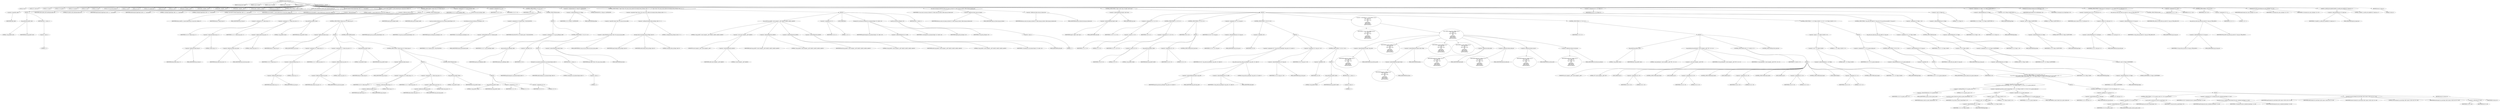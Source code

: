 digraph hostapd_notif_assoc {  
"1000120" [label = "(METHOD,hostapd_notif_assoc)" ]
"1000121" [label = "(PARAM,hostapd_data *hapd)" ]
"1000122" [label = "(PARAM,const u8 *addr)" ]
"1000123" [label = "(PARAM,const u8 *req_ies)" ]
"1000124" [label = "(PARAM,size_t req_ies_len)" ]
"1000125" [label = "(PARAM,int reassoc)" ]
"1000126" [label = "(BLOCK,,)" ]
"1000127" [label = "(LOCAL,v6: int)" ]
"1000128" [label = "(LOCAL,v10: const u8 *)" ]
"1000129" [label = "(LOCAL,v11: size_t)" ]
"1000130" [label = "(LOCAL,v12: sta_info *)" ]
"1000131" [label = "(LOCAL,v13: sta_info *)" ]
"1000132" [label = "(LOCAL,v14: int)" ]
"1000133" [label = "(LOCAL,v15: bool)" ]
"1000134" [label = "(LOCAL,v16: wpa_state_machine *)" ]
"1000135" [label = "(LOCAL,v17: int)" ]
"1000136" [label = "(LOCAL,v18: u8 *)" ]
"1000137" [label = "(LOCAL,v19: unsigned int)" ]
"1000138" [label = "(LOCAL,v20: int)" ]
"1000139" [label = "(LOCAL,v21: int)" ]
"1000140" [label = "(LOCAL,fmt: unsigned __int8 *)" ]
"1000141" [label = "(LOCAL,fmta: unsigned __int8 *)" ]
"1000142" [label = "(LOCAL,fmtb: unsigned __int8 *)" ]
"1000143" [label = "(LOCAL,fmtc: unsigned __int8 *)" ]
"1000144" [label = "(LOCAL,elems: ieee802_11_elems)" ]
"1000145" [label = "(LOCAL,buf: u8 [ 1064 ])" ]
"1000146" [label = "(CONTROL_STRUCTURE,if ( !addr ),if ( !addr ))" ]
"1000147" [label = "(<operator>.logicalNot,!addr)" ]
"1000148" [label = "(IDENTIFIER,addr,!addr)" ]
"1000149" [label = "(BLOCK,,)" ]
"1000150" [label = "(wpa_printf,wpa_printf(2, fmt))" ]
"1000151" [label = "(LITERAL,2,wpa_printf(2, fmt))" ]
"1000152" [label = "(IDENTIFIER,fmt,wpa_printf(2, fmt))" ]
"1000153" [label = "(RETURN,return -1;,return -1;)" ]
"1000154" [label = "(<operator>.minus,-1)" ]
"1000155" [label = "(LITERAL,1,-1)" ]
"1000156" [label = "(random_add_randomness,random_add_randomness(addr, 6u))" ]
"1000157" [label = "(IDENTIFIER,addr,random_add_randomness(addr, 6u))" ]
"1000158" [label = "(LITERAL,6u,random_add_randomness(addr, 6u))" ]
"1000159" [label = "(hostapd_logger,hostapd_logger(hapd, addr, 1u, 2, \"associated\"))" ]
"1000160" [label = "(IDENTIFIER,hapd,hostapd_logger(hapd, addr, 1u, 2, \"associated\"))" ]
"1000161" [label = "(IDENTIFIER,addr,hostapd_logger(hapd, addr, 1u, 2, \"associated\"))" ]
"1000162" [label = "(LITERAL,1u,hostapd_logger(hapd, addr, 1u, 2, \"associated\"))" ]
"1000163" [label = "(LITERAL,2,hostapd_logger(hapd, addr, 1u, 2, \"associated\"))" ]
"1000164" [label = "(LITERAL,\"associated\",hostapd_logger(hapd, addr, 1u, 2, \"associated\"))" ]
"1000165" [label = "(ieee802_11_parse_elems,ieee802_11_parse_elems(req_ies, req_ies_len, &elems, 0))" ]
"1000166" [label = "(IDENTIFIER,req_ies,ieee802_11_parse_elems(req_ies, req_ies_len, &elems, 0))" ]
"1000167" [label = "(IDENTIFIER,req_ies_len,ieee802_11_parse_elems(req_ies, req_ies_len, &elems, 0))" ]
"1000168" [label = "(<operator>.addressOf,&elems)" ]
"1000169" [label = "(IDENTIFIER,elems,ieee802_11_parse_elems(req_ies, req_ies_len, &elems, 0))" ]
"1000170" [label = "(LITERAL,0,ieee802_11_parse_elems(req_ies, req_ies_len, &elems, 0))" ]
"1000171" [label = "(CONTROL_STRUCTURE,if ( elems.wps_ie ),if ( elems.wps_ie ))" ]
"1000172" [label = "(<operator>.fieldAccess,elems.wps_ie)" ]
"1000173" [label = "(IDENTIFIER,elems,if ( elems.wps_ie ))" ]
"1000174" [label = "(FIELD_IDENTIFIER,wps_ie,wps_ie)" ]
"1000175" [label = "(BLOCK,,)" ]
"1000176" [label = "(<operator>.assignment,v10 = elems.wps_ie - 2)" ]
"1000177" [label = "(IDENTIFIER,v10,v10 = elems.wps_ie - 2)" ]
"1000178" [label = "(<operator>.subtraction,elems.wps_ie - 2)" ]
"1000179" [label = "(<operator>.fieldAccess,elems.wps_ie)" ]
"1000180" [label = "(IDENTIFIER,elems,elems.wps_ie - 2)" ]
"1000181" [label = "(FIELD_IDENTIFIER,wps_ie,wps_ie)" ]
"1000182" [label = "(LITERAL,2,elems.wps_ie - 2)" ]
"1000183" [label = "(<operator>.assignment,v11 = elems.wps_ie_len + 2)" ]
"1000184" [label = "(IDENTIFIER,v11,v11 = elems.wps_ie_len + 2)" ]
"1000185" [label = "(<operator>.addition,elems.wps_ie_len + 2)" ]
"1000186" [label = "(<operator>.fieldAccess,elems.wps_ie_len)" ]
"1000187" [label = "(IDENTIFIER,elems,elems.wps_ie_len + 2)" ]
"1000188" [label = "(FIELD_IDENTIFIER,wps_ie_len,wps_ie_len)" ]
"1000189" [label = "(LITERAL,2,elems.wps_ie_len + 2)" ]
"1000190" [label = "(wpa_printf,wpa_printf(2, fmta))" ]
"1000191" [label = "(LITERAL,2,wpa_printf(2, fmta))" ]
"1000192" [label = "(IDENTIFIER,fmta,wpa_printf(2, fmta))" ]
"1000193" [label = "(CONTROL_STRUCTURE,else,else)" ]
"1000194" [label = "(CONTROL_STRUCTURE,if ( elems.rsn_ie ),if ( elems.rsn_ie ))" ]
"1000195" [label = "(<operator>.fieldAccess,elems.rsn_ie)" ]
"1000196" [label = "(IDENTIFIER,elems,if ( elems.rsn_ie ))" ]
"1000197" [label = "(FIELD_IDENTIFIER,rsn_ie,rsn_ie)" ]
"1000198" [label = "(BLOCK,,)" ]
"1000199" [label = "(<operator>.assignment,v10 = elems.rsn_ie - 2)" ]
"1000200" [label = "(IDENTIFIER,v10,v10 = elems.rsn_ie - 2)" ]
"1000201" [label = "(<operator>.subtraction,elems.rsn_ie - 2)" ]
"1000202" [label = "(<operator>.fieldAccess,elems.rsn_ie)" ]
"1000203" [label = "(IDENTIFIER,elems,elems.rsn_ie - 2)" ]
"1000204" [label = "(FIELD_IDENTIFIER,rsn_ie,rsn_ie)" ]
"1000205" [label = "(LITERAL,2,elems.rsn_ie - 2)" ]
"1000206" [label = "(<operator>.assignment,v11 = elems.rsn_ie_len + 2)" ]
"1000207" [label = "(IDENTIFIER,v11,v11 = elems.rsn_ie_len + 2)" ]
"1000208" [label = "(<operator>.addition,elems.rsn_ie_len + 2)" ]
"1000209" [label = "(<operator>.fieldAccess,elems.rsn_ie_len)" ]
"1000210" [label = "(IDENTIFIER,elems,elems.rsn_ie_len + 2)" ]
"1000211" [label = "(FIELD_IDENTIFIER,rsn_ie_len,rsn_ie_len)" ]
"1000212" [label = "(LITERAL,2,elems.rsn_ie_len + 2)" ]
"1000213" [label = "(wpa_printf,wpa_printf(2, fmta))" ]
"1000214" [label = "(LITERAL,2,wpa_printf(2, fmta))" ]
"1000215" [label = "(IDENTIFIER,fmta,wpa_printf(2, fmta))" ]
"1000216" [label = "(CONTROL_STRUCTURE,else,else)" ]
"1000217" [label = "(CONTROL_STRUCTURE,if ( elems.wpa_ie ),if ( elems.wpa_ie ))" ]
"1000218" [label = "(<operator>.fieldAccess,elems.wpa_ie)" ]
"1000219" [label = "(IDENTIFIER,elems,if ( elems.wpa_ie ))" ]
"1000220" [label = "(FIELD_IDENTIFIER,wpa_ie,wpa_ie)" ]
"1000221" [label = "(BLOCK,,)" ]
"1000222" [label = "(<operator>.assignment,v10 = elems.wpa_ie - 2)" ]
"1000223" [label = "(IDENTIFIER,v10,v10 = elems.wpa_ie - 2)" ]
"1000224" [label = "(<operator>.subtraction,elems.wpa_ie - 2)" ]
"1000225" [label = "(<operator>.fieldAccess,elems.wpa_ie)" ]
"1000226" [label = "(IDENTIFIER,elems,elems.wpa_ie - 2)" ]
"1000227" [label = "(FIELD_IDENTIFIER,wpa_ie,wpa_ie)" ]
"1000228" [label = "(LITERAL,2,elems.wpa_ie - 2)" ]
"1000229" [label = "(<operator>.assignment,v11 = elems.wpa_ie_len + 2)" ]
"1000230" [label = "(IDENTIFIER,v11,v11 = elems.wpa_ie_len + 2)" ]
"1000231" [label = "(<operator>.addition,elems.wpa_ie_len + 2)" ]
"1000232" [label = "(<operator>.fieldAccess,elems.wpa_ie_len)" ]
"1000233" [label = "(IDENTIFIER,elems,elems.wpa_ie_len + 2)" ]
"1000234" [label = "(FIELD_IDENTIFIER,wpa_ie_len,wpa_ie_len)" ]
"1000235" [label = "(LITERAL,2,elems.wpa_ie_len + 2)" ]
"1000236" [label = "(wpa_printf,wpa_printf(2, fmta))" ]
"1000237" [label = "(LITERAL,2,wpa_printf(2, fmta))" ]
"1000238" [label = "(IDENTIFIER,fmta,wpa_printf(2, fmta))" ]
"1000239" [label = "(CONTROL_STRUCTURE,else,else)" ]
"1000240" [label = "(BLOCK,,)" ]
"1000241" [label = "(wpa_printf,wpa_printf(2, fmta))" ]
"1000242" [label = "(LITERAL,2,wpa_printf(2, fmta))" ]
"1000243" [label = "(IDENTIFIER,fmta,wpa_printf(2, fmta))" ]
"1000244" [label = "(<operator>.assignment,v11 = 0)" ]
"1000245" [label = "(IDENTIFIER,v11,v11 = 0)" ]
"1000246" [label = "(LITERAL,0,v11 = 0)" ]
"1000247" [label = "(<operator>.assignment,v10 = 0)" ]
"1000248" [label = "(IDENTIFIER,v10,v10 = 0)" ]
"1000249" [label = "(LITERAL,0,v10 = 0)" ]
"1000250" [label = "(<operator>.assignment,v12 = ap_get_sta(hapd, addr))" ]
"1000251" [label = "(IDENTIFIER,v12,v12 = ap_get_sta(hapd, addr))" ]
"1000252" [label = "(ap_get_sta,ap_get_sta(hapd, addr))" ]
"1000253" [label = "(IDENTIFIER,hapd,ap_get_sta(hapd, addr))" ]
"1000254" [label = "(IDENTIFIER,addr,ap_get_sta(hapd, addr))" ]
"1000255" [label = "(<operator>.assignment,v13 = v12)" ]
"1000256" [label = "(IDENTIFIER,v13,v13 = v12)" ]
"1000257" [label = "(IDENTIFIER,v12,v13 = v12)" ]
"1000258" [label = "(CONTROL_STRUCTURE,if ( v12 ),if ( v12 ))" ]
"1000259" [label = "(IDENTIFIER,v12,if ( v12 ))" ]
"1000260" [label = "(BLOCK,,)" ]
"1000261" [label = "(ap_sta_no_session_timeout,ap_sta_no_session_timeout(hapd, v12))" ]
"1000262" [label = "(IDENTIFIER,hapd,ap_sta_no_session_timeout(hapd, v12))" ]
"1000263" [label = "(IDENTIFIER,v12,ap_sta_no_session_timeout(hapd, v12))" ]
"1000264" [label = "(accounting_sta_stop,accounting_sta_stop(hapd, v13))" ]
"1000265" [label = "(IDENTIFIER,hapd,accounting_sta_stop(hapd, v13))" ]
"1000266" [label = "(IDENTIFIER,v13,accounting_sta_stop(hapd, v13))" ]
"1000267" [label = "(<operator>.assignment,v13->timeout_next = STA_NULLFUNC)" ]
"1000268" [label = "(<operator>.indirectFieldAccess,v13->timeout_next)" ]
"1000269" [label = "(IDENTIFIER,v13,v13->timeout_next = STA_NULLFUNC)" ]
"1000270" [label = "(FIELD_IDENTIFIER,timeout_next,timeout_next)" ]
"1000271" [label = "(IDENTIFIER,STA_NULLFUNC,v13->timeout_next = STA_NULLFUNC)" ]
"1000272" [label = "(CONTROL_STRUCTURE,else,else)" ]
"1000273" [label = "(BLOCK,,)" ]
"1000274" [label = "(<operator>.assignment,v13 = ap_sta_add(hapd, addr))" ]
"1000275" [label = "(IDENTIFIER,v13,v13 = ap_sta_add(hapd, addr))" ]
"1000276" [label = "(ap_sta_add,ap_sta_add(hapd, addr))" ]
"1000277" [label = "(IDENTIFIER,hapd,ap_sta_add(hapd, addr))" ]
"1000278" [label = "(IDENTIFIER,addr,ap_sta_add(hapd, addr))" ]
"1000279" [label = "(CONTROL_STRUCTURE,if ( !v13 ),if ( !v13 ))" ]
"1000280" [label = "(<operator>.logicalNot,!v13)" ]
"1000281" [label = "(IDENTIFIER,v13,!v13)" ]
"1000282" [label = "(BLOCK,,)" ]
"1000283" [label = "(hostapd_drv_sta_disassoc,hostapd_drv_sta_disassoc(hapd, addr, 5))" ]
"1000284" [label = "(IDENTIFIER,hapd,hostapd_drv_sta_disassoc(hapd, addr, 5))" ]
"1000285" [label = "(IDENTIFIER,addr,hostapd_drv_sta_disassoc(hapd, addr, 5))" ]
"1000286" [label = "(LITERAL,5,hostapd_drv_sta_disassoc(hapd, addr, 5))" ]
"1000287" [label = "(RETURN,return -1;,return -1;)" ]
"1000288" [label = "(<operator>.minus,-1)" ]
"1000289" [label = "(LITERAL,1,-1)" ]
"1000290" [label = "(<operators>.assignmentAnd,v13->flags &= 0xFFFECFFF)" ]
"1000291" [label = "(<operator>.indirectFieldAccess,v13->flags)" ]
"1000292" [label = "(IDENTIFIER,v13,v13->flags &= 0xFFFECFFF)" ]
"1000293" [label = "(FIELD_IDENTIFIER,flags,flags)" ]
"1000294" [label = "(LITERAL,0xFFFECFFF,v13->flags &= 0xFFFECFFF)" ]
"1000295" [label = "(CONTROL_STRUCTURE,if ( !hapd->iface->drv_max_acl_mac_addrs && hostapd_check_acl(hapd, addr, 0) != 1 ),if ( !hapd->iface->drv_max_acl_mac_addrs && hostapd_check_acl(hapd, addr, 0) != 1 ))" ]
"1000296" [label = "(<operator>.logicalAnd,!hapd->iface->drv_max_acl_mac_addrs && hostapd_check_acl(hapd, addr, 0) != 1)" ]
"1000297" [label = "(<operator>.logicalNot,!hapd->iface->drv_max_acl_mac_addrs)" ]
"1000298" [label = "(<operator>.indirectFieldAccess,hapd->iface->drv_max_acl_mac_addrs)" ]
"1000299" [label = "(<operator>.indirectFieldAccess,hapd->iface)" ]
"1000300" [label = "(IDENTIFIER,hapd,!hapd->iface->drv_max_acl_mac_addrs)" ]
"1000301" [label = "(FIELD_IDENTIFIER,iface,iface)" ]
"1000302" [label = "(FIELD_IDENTIFIER,drv_max_acl_mac_addrs,drv_max_acl_mac_addrs)" ]
"1000303" [label = "(<operator>.notEquals,hostapd_check_acl(hapd, addr, 0) != 1)" ]
"1000304" [label = "(hostapd_check_acl,hostapd_check_acl(hapd, addr, 0))" ]
"1000305" [label = "(IDENTIFIER,hapd,hostapd_check_acl(hapd, addr, 0))" ]
"1000306" [label = "(IDENTIFIER,addr,hostapd_check_acl(hapd, addr, 0))" ]
"1000307" [label = "(LITERAL,0,hostapd_check_acl(hapd, addr, 0))" ]
"1000308" [label = "(LITERAL,1,hostapd_check_acl(hapd, addr, 0) != 1)" ]
"1000309" [label = "(BLOCK,,)" ]
"1000310" [label = "(wpa_printf,wpa_printf(3, (const unsigned __int8 *)addr[2], addr[3], addr[4], addr[5]))" ]
"1000311" [label = "(LITERAL,3,wpa_printf(3, (const unsigned __int8 *)addr[2], addr[3], addr[4], addr[5]))" ]
"1000312" [label = "(<operator>.cast,(const unsigned __int8 *)addr[2])" ]
"1000313" [label = "(UNKNOWN,const unsigned __int8 *,const unsigned __int8 *)" ]
"1000314" [label = "(<operator>.indirectIndexAccess,addr[2])" ]
"1000315" [label = "(IDENTIFIER,addr,(const unsigned __int8 *)addr[2])" ]
"1000316" [label = "(LITERAL,2,(const unsigned __int8 *)addr[2])" ]
"1000317" [label = "(<operator>.indirectIndexAccess,addr[3])" ]
"1000318" [label = "(IDENTIFIER,addr,wpa_printf(3, (const unsigned __int8 *)addr[2], addr[3], addr[4], addr[5]))" ]
"1000319" [label = "(LITERAL,3,wpa_printf(3, (const unsigned __int8 *)addr[2], addr[3], addr[4], addr[5]))" ]
"1000320" [label = "(<operator>.indirectIndexAccess,addr[4])" ]
"1000321" [label = "(IDENTIFIER,addr,wpa_printf(3, (const unsigned __int8 *)addr[2], addr[3], addr[4], addr[5]))" ]
"1000322" [label = "(LITERAL,4,wpa_printf(3, (const unsigned __int8 *)addr[2], addr[3], addr[4], addr[5]))" ]
"1000323" [label = "(<operator>.indirectIndexAccess,addr[5])" ]
"1000324" [label = "(IDENTIFIER,addr,wpa_printf(3, (const unsigned __int8 *)addr[2], addr[3], addr[4], addr[5]))" ]
"1000325" [label = "(LITERAL,5,wpa_printf(3, (const unsigned __int8 *)addr[2], addr[3], addr[4], addr[5]))" ]
"1000326" [label = "(<operator>.assignment,v14 = 1)" ]
"1000327" [label = "(IDENTIFIER,v14,v14 = 1)" ]
"1000328" [label = "(LITERAL,1,v14 = 1)" ]
"1000329" [label = "(JUMP_TARGET,fail)" ]
"1000330" [label = "(hostapd_drv_sta_disassoc,hostapd_drv_sta_disassoc(hapd, v13->addr, v14))" ]
"1000331" [label = "(IDENTIFIER,hapd,hostapd_drv_sta_disassoc(hapd, v13->addr, v14))" ]
"1000332" [label = "(<operator>.indirectFieldAccess,v13->addr)" ]
"1000333" [label = "(IDENTIFIER,v13,hostapd_drv_sta_disassoc(hapd, v13->addr, v14))" ]
"1000334" [label = "(FIELD_IDENTIFIER,addr,addr)" ]
"1000335" [label = "(IDENTIFIER,v14,hostapd_drv_sta_disassoc(hapd, v13->addr, v14))" ]
"1000336" [label = "(ap_free_sta,ap_free_sta(hapd, v13))" ]
"1000337" [label = "(IDENTIFIER,hapd,ap_free_sta(hapd, v13))" ]
"1000338" [label = "(IDENTIFIER,v13,ap_free_sta(hapd, v13))" ]
"1000339" [label = "(RETURN,return -1;,return -1;)" ]
"1000340" [label = "(<operator>.minus,-1)" ]
"1000341" [label = "(LITERAL,1,-1)" ]
"1000342" [label = "(ap_copy_sta_supp_op_classes,ap_copy_sta_supp_op_classes(v13, elems.supp_op_classes, elems.supp_op_classes_len))" ]
"1000343" [label = "(IDENTIFIER,v13,ap_copy_sta_supp_op_classes(v13, elems.supp_op_classes, elems.supp_op_classes_len))" ]
"1000344" [label = "(<operator>.fieldAccess,elems.supp_op_classes)" ]
"1000345" [label = "(IDENTIFIER,elems,ap_copy_sta_supp_op_classes(v13, elems.supp_op_classes, elems.supp_op_classes_len))" ]
"1000346" [label = "(FIELD_IDENTIFIER,supp_op_classes,supp_op_classes)" ]
"1000347" [label = "(<operator>.fieldAccess,elems.supp_op_classes_len)" ]
"1000348" [label = "(IDENTIFIER,elems,ap_copy_sta_supp_op_classes(v13, elems.supp_op_classes, elems.supp_op_classes_len))" ]
"1000349" [label = "(FIELD_IDENTIFIER,supp_op_classes_len,supp_op_classes_len)" ]
"1000350" [label = "(CONTROL_STRUCTURE,if ( hapd->conf->wpa ),if ( hapd->conf->wpa ))" ]
"1000351" [label = "(<operator>.indirectFieldAccess,hapd->conf->wpa)" ]
"1000352" [label = "(<operator>.indirectFieldAccess,hapd->conf)" ]
"1000353" [label = "(IDENTIFIER,hapd,if ( hapd->conf->wpa ))" ]
"1000354" [label = "(FIELD_IDENTIFIER,conf,conf)" ]
"1000355" [label = "(FIELD_IDENTIFIER,wpa,wpa)" ]
"1000356" [label = "(BLOCK,,)" ]
"1000357" [label = "(<operator>.assignment,v15 = v11 == 0)" ]
"1000358" [label = "(IDENTIFIER,v15,v15 = v11 == 0)" ]
"1000359" [label = "(<operator>.equals,v11 == 0)" ]
"1000360" [label = "(IDENTIFIER,v11,v11 == 0)" ]
"1000361" [label = "(LITERAL,0,v11 == 0)" ]
"1000362" [label = "(CONTROL_STRUCTURE,if ( v11 ),if ( v11 ))" ]
"1000363" [label = "(IDENTIFIER,v11,if ( v11 ))" ]
"1000364" [label = "(<operator>.assignment,v15 = v10 == 0)" ]
"1000365" [label = "(IDENTIFIER,v15,v15 = v10 == 0)" ]
"1000366" [label = "(<operator>.equals,v10 == 0)" ]
"1000367" [label = "(IDENTIFIER,v10,v10 == 0)" ]
"1000368" [label = "(LITERAL,0,v10 == 0)" ]
"1000369" [label = "(CONTROL_STRUCTURE,if ( v15 ),if ( v15 ))" ]
"1000370" [label = "(IDENTIFIER,v15,if ( v15 ))" ]
"1000371" [label = "(BLOCK,,)" ]
"1000372" [label = "(wpa_printf,wpa_printf(2, fmtb))" ]
"1000373" [label = "(LITERAL,2,wpa_printf(2, fmtb))" ]
"1000374" [label = "(IDENTIFIER,fmtb,wpa_printf(2, fmtb))" ]
"1000375" [label = "(<operator>.assignment,v14 = 13)" ]
"1000376" [label = "(IDENTIFIER,v14,v14 = 13)" ]
"1000377" [label = "(LITERAL,13,v14 = 13)" ]
"1000378" [label = "(CONTROL_STRUCTURE,goto fail;,goto fail;)" ]
"1000379" [label = "(<operator>.assignment,v16 = v13->wpa_sm)" ]
"1000380" [label = "(IDENTIFIER,v16,v16 = v13->wpa_sm)" ]
"1000381" [label = "(<operator>.indirectFieldAccess,v13->wpa_sm)" ]
"1000382" [label = "(IDENTIFIER,v13,v16 = v13->wpa_sm)" ]
"1000383" [label = "(FIELD_IDENTIFIER,wpa_sm,wpa_sm)" ]
"1000384" [label = "(CONTROL_STRUCTURE,if ( !v16 ),if ( !v16 ))" ]
"1000385" [label = "(<operator>.logicalNot,!v16)" ]
"1000386" [label = "(IDENTIFIER,v16,!v16)" ]
"1000387" [label = "(BLOCK,,)" ]
"1000388" [label = "(<operator>.assignment,v16 = wpa_auth_sta_init(hapd->wpa_auth, v13->addr, 0))" ]
"1000389" [label = "(IDENTIFIER,v16,v16 = wpa_auth_sta_init(hapd->wpa_auth, v13->addr, 0))" ]
"1000390" [label = "(wpa_auth_sta_init,wpa_auth_sta_init(hapd->wpa_auth, v13->addr, 0))" ]
"1000391" [label = "(<operator>.indirectFieldAccess,hapd->wpa_auth)" ]
"1000392" [label = "(IDENTIFIER,hapd,wpa_auth_sta_init(hapd->wpa_auth, v13->addr, 0))" ]
"1000393" [label = "(FIELD_IDENTIFIER,wpa_auth,wpa_auth)" ]
"1000394" [label = "(<operator>.indirectFieldAccess,v13->addr)" ]
"1000395" [label = "(IDENTIFIER,v13,wpa_auth_sta_init(hapd->wpa_auth, v13->addr, 0))" ]
"1000396" [label = "(FIELD_IDENTIFIER,addr,addr)" ]
"1000397" [label = "(LITERAL,0,wpa_auth_sta_init(hapd->wpa_auth, v13->addr, 0))" ]
"1000398" [label = "(<operator>.assignment,v13->wpa_sm = v16)" ]
"1000399" [label = "(<operator>.indirectFieldAccess,v13->wpa_sm)" ]
"1000400" [label = "(IDENTIFIER,v13,v13->wpa_sm = v16)" ]
"1000401" [label = "(FIELD_IDENTIFIER,wpa_sm,wpa_sm)" ]
"1000402" [label = "(IDENTIFIER,v16,v13->wpa_sm = v16)" ]
"1000403" [label = "(CONTROL_STRUCTURE,if ( !v16 ),if ( !v16 ))" ]
"1000404" [label = "(<operator>.logicalNot,!v16)" ]
"1000405" [label = "(IDENTIFIER,v16,!v16)" ]
"1000406" [label = "(BLOCK,,)" ]
"1000407" [label = "(wpa_printf,wpa_printf(5, fmtb))" ]
"1000408" [label = "(LITERAL,5,wpa_printf(5, fmtb))" ]
"1000409" [label = "(IDENTIFIER,fmtb,wpa_printf(5, fmtb))" ]
"1000410" [label = "(RETURN,return -1;,return -1;)" ]
"1000411" [label = "(<operator>.minus,-1)" ]
"1000412" [label = "(LITERAL,1,-1)" ]
"1000413" [label = "(<operator>.assignment,v17 = wpa_validate_wpa_ie(\n            hapd->wpa_auth,\n            v16,\n            hapd->iface->freq,\n            v10,\n            v11,\n            elems.mdie,\n            elems.mdie_len,\n            elems.owe_dh,\n            elems.owe_dh_len))" ]
"1000414" [label = "(IDENTIFIER,v17,v17 = wpa_validate_wpa_ie(\n            hapd->wpa_auth,\n            v16,\n            hapd->iface->freq,\n            v10,\n            v11,\n            elems.mdie,\n            elems.mdie_len,\n            elems.owe_dh,\n            elems.owe_dh_len))" ]
"1000415" [label = "(wpa_validate_wpa_ie,wpa_validate_wpa_ie(\n            hapd->wpa_auth,\n            v16,\n            hapd->iface->freq,\n            v10,\n            v11,\n            elems.mdie,\n            elems.mdie_len,\n            elems.owe_dh,\n            elems.owe_dh_len))" ]
"1000416" [label = "(<operator>.indirectFieldAccess,hapd->wpa_auth)" ]
"1000417" [label = "(IDENTIFIER,hapd,wpa_validate_wpa_ie(\n            hapd->wpa_auth,\n            v16,\n            hapd->iface->freq,\n            v10,\n            v11,\n            elems.mdie,\n            elems.mdie_len,\n            elems.owe_dh,\n            elems.owe_dh_len))" ]
"1000418" [label = "(FIELD_IDENTIFIER,wpa_auth,wpa_auth)" ]
"1000419" [label = "(IDENTIFIER,v16,wpa_validate_wpa_ie(\n            hapd->wpa_auth,\n            v16,\n            hapd->iface->freq,\n            v10,\n            v11,\n            elems.mdie,\n            elems.mdie_len,\n            elems.owe_dh,\n            elems.owe_dh_len))" ]
"1000420" [label = "(<operator>.indirectFieldAccess,hapd->iface->freq)" ]
"1000421" [label = "(<operator>.indirectFieldAccess,hapd->iface)" ]
"1000422" [label = "(IDENTIFIER,hapd,wpa_validate_wpa_ie(\n            hapd->wpa_auth,\n            v16,\n            hapd->iface->freq,\n            v10,\n            v11,\n            elems.mdie,\n            elems.mdie_len,\n            elems.owe_dh,\n            elems.owe_dh_len))" ]
"1000423" [label = "(FIELD_IDENTIFIER,iface,iface)" ]
"1000424" [label = "(FIELD_IDENTIFIER,freq,freq)" ]
"1000425" [label = "(IDENTIFIER,v10,wpa_validate_wpa_ie(\n            hapd->wpa_auth,\n            v16,\n            hapd->iface->freq,\n            v10,\n            v11,\n            elems.mdie,\n            elems.mdie_len,\n            elems.owe_dh,\n            elems.owe_dh_len))" ]
"1000426" [label = "(IDENTIFIER,v11,wpa_validate_wpa_ie(\n            hapd->wpa_auth,\n            v16,\n            hapd->iface->freq,\n            v10,\n            v11,\n            elems.mdie,\n            elems.mdie_len,\n            elems.owe_dh,\n            elems.owe_dh_len))" ]
"1000427" [label = "(<operator>.fieldAccess,elems.mdie)" ]
"1000428" [label = "(IDENTIFIER,elems,wpa_validate_wpa_ie(\n            hapd->wpa_auth,\n            v16,\n            hapd->iface->freq,\n            v10,\n            v11,\n            elems.mdie,\n            elems.mdie_len,\n            elems.owe_dh,\n            elems.owe_dh_len))" ]
"1000429" [label = "(FIELD_IDENTIFIER,mdie,mdie)" ]
"1000430" [label = "(<operator>.fieldAccess,elems.mdie_len)" ]
"1000431" [label = "(IDENTIFIER,elems,wpa_validate_wpa_ie(\n            hapd->wpa_auth,\n            v16,\n            hapd->iface->freq,\n            v10,\n            v11,\n            elems.mdie,\n            elems.mdie_len,\n            elems.owe_dh,\n            elems.owe_dh_len))" ]
"1000432" [label = "(FIELD_IDENTIFIER,mdie_len,mdie_len)" ]
"1000433" [label = "(<operator>.fieldAccess,elems.owe_dh)" ]
"1000434" [label = "(IDENTIFIER,elems,wpa_validate_wpa_ie(\n            hapd->wpa_auth,\n            v16,\n            hapd->iface->freq,\n            v10,\n            v11,\n            elems.mdie,\n            elems.mdie_len,\n            elems.owe_dh,\n            elems.owe_dh_len))" ]
"1000435" [label = "(FIELD_IDENTIFIER,owe_dh,owe_dh)" ]
"1000436" [label = "(<operator>.fieldAccess,elems.owe_dh_len)" ]
"1000437" [label = "(IDENTIFIER,elems,wpa_validate_wpa_ie(\n            hapd->wpa_auth,\n            v16,\n            hapd->iface->freq,\n            v10,\n            v11,\n            elems.mdie,\n            elems.mdie_len,\n            elems.owe_dh,\n            elems.owe_dh_len))" ]
"1000438" [label = "(FIELD_IDENTIFIER,owe_dh_len,owe_dh_len)" ]
"1000439" [label = "(CONTROL_STRUCTURE,if ( v17 ),if ( v17 ))" ]
"1000440" [label = "(IDENTIFIER,v17,if ( v17 ))" ]
"1000441" [label = "(BLOCK,,)" ]
"1000442" [label = "(wpa_printf,wpa_printf(2, fmtc))" ]
"1000443" [label = "(LITERAL,2,wpa_printf(2, fmtc))" ]
"1000444" [label = "(IDENTIFIER,fmtc,wpa_printf(2, fmtc))" ]
"1000445" [label = "(wpa_hexdump,wpa_hexdump(2, (const unsigned __int8 *)\"IE\", v10, v11))" ]
"1000446" [label = "(LITERAL,2,wpa_hexdump(2, (const unsigned __int8 *)\"IE\", v10, v11))" ]
"1000447" [label = "(<operator>.cast,(const unsigned __int8 *)\"IE\")" ]
"1000448" [label = "(UNKNOWN,const unsigned __int8 *,const unsigned __int8 *)" ]
"1000449" [label = "(LITERAL,\"IE\",(const unsigned __int8 *)\"IE\")" ]
"1000450" [label = "(IDENTIFIER,v10,wpa_hexdump(2, (const unsigned __int8 *)\"IE\", v10, v11))" ]
"1000451" [label = "(IDENTIFIER,v11,wpa_hexdump(2, (const unsigned __int8 *)\"IE\", v10, v11))" ]
"1000452" [label = "(CONTROL_STRUCTURE,switch ( v17 ),switch ( v17 ))" ]
"1000453" [label = "(IDENTIFIER,v17,switch ( v17 ))" ]
"1000454" [label = "(BLOCK,,)" ]
"1000455" [label = "(JUMP_TARGET,case 2)" ]
"1000456" [label = "(<operator>.assignment,v14 = 18)" ]
"1000457" [label = "(IDENTIFIER,v14,v14 = 18)" ]
"1000458" [label = "(LITERAL,18,v14 = 18)" ]
"1000459" [label = "(CONTROL_STRUCTURE,break;,break;)" ]
"1000460" [label = "(JUMP_TARGET,case 3)" ]
"1000461" [label = "(<operator>.assignment,v14 = 19)" ]
"1000462" [label = "(IDENTIFIER,v14,v14 = 19)" ]
"1000463" [label = "(LITERAL,19,v14 = 19)" ]
"1000464" [label = "(CONTROL_STRUCTURE,break;,break;)" ]
"1000465" [label = "(JUMP_TARGET,case 4)" ]
"1000466" [label = "(<operator>.assignment,v14 = 20)" ]
"1000467" [label = "(IDENTIFIER,v14,v14 = 20)" ]
"1000468" [label = "(LITERAL,20,v14 = 20)" ]
"1000469" [label = "(CONTROL_STRUCTURE,break;,break;)" ]
"1000470" [label = "(JUMP_TARGET,case 8)" ]
"1000471" [label = "(<operator>.assignment,v14 = 24)" ]
"1000472" [label = "(IDENTIFIER,v14,v14 = 24)" ]
"1000473" [label = "(LITERAL,24,v14 = 24)" ]
"1000474" [label = "(CONTROL_STRUCTURE,break;,break;)" ]
"1000475" [label = "(JUMP_TARGET,default)" ]
"1000476" [label = "(<operator>.assignment,v14 = 13)" ]
"1000477" [label = "(IDENTIFIER,v14,v14 = 13)" ]
"1000478" [label = "(LITERAL,13,v14 = 13)" ]
"1000479" [label = "(CONTROL_STRUCTURE,break;,break;)" ]
"1000480" [label = "(CONTROL_STRUCTURE,goto fail;,goto fail;)" ]
"1000481" [label = "(CONTROL_STRUCTURE,if ( (~v13->flags & 0x402) == 0 ),if ( (~v13->flags & 0x402) == 0 ))" ]
"1000482" [label = "(<operator>.equals,(~v13->flags & 0x402) == 0)" ]
"1000483" [label = "(<operator>.and,~v13->flags & 0x402)" ]
"1000484" [label = "(<operator>.indirectFieldAccess,~v13->flags)" ]
"1000485" [label = "(IDENTIFIER,~v13,~v13->flags & 0x402)" ]
"1000486" [label = "(FIELD_IDENTIFIER,flags,flags)" ]
"1000487" [label = "(LITERAL,0x402,~v13->flags & 0x402)" ]
"1000488" [label = "(LITERAL,0,(~v13->flags & 0x402) == 0)" ]
"1000489" [label = "(BLOCK,,)" ]
"1000490" [label = "(<operator>.assignment,v6 = v13->sa_query_timed_out)" ]
"1000491" [label = "(IDENTIFIER,v6,v6 = v13->sa_query_timed_out)" ]
"1000492" [label = "(<operator>.indirectFieldAccess,v13->sa_query_timed_out)" ]
"1000493" [label = "(IDENTIFIER,v13,v6 = v13->sa_query_timed_out)" ]
"1000494" [label = "(FIELD_IDENTIFIER,sa_query_timed_out,sa_query_timed_out)" ]
"1000495" [label = "(CONTROL_STRUCTURE,if ( !v6 ),if ( !v6 ))" ]
"1000496" [label = "(<operator>.logicalNot,!v6)" ]
"1000497" [label = "(IDENTIFIER,v6,!v6)" ]
"1000498" [label = "(BLOCK,,)" ]
"1000499" [label = "(CONTROL_STRUCTURE,if ( v13->sa_query_count <= 0\n          || (ap_check_sa_query_timeout(hapd, v13), (~v13->flags & 0x402) == 0) && !v13->sa_query_timed_out ),if ( v13->sa_query_count <= 0\n          || (ap_check_sa_query_timeout(hapd, v13), (~v13->flags & 0x402) == 0) && !v13->sa_query_timed_out ))" ]
"1000500" [label = "(<operator>.logicalOr,v13->sa_query_count <= 0\n          || (ap_check_sa_query_timeout(hapd, v13), (~v13->flags & 0x402) == 0) && !v13->sa_query_timed_out)" ]
"1000501" [label = "(<operator>.lessEqualsThan,v13->sa_query_count <= 0)" ]
"1000502" [label = "(<operator>.indirectFieldAccess,v13->sa_query_count)" ]
"1000503" [label = "(IDENTIFIER,v13,v13->sa_query_count <= 0)" ]
"1000504" [label = "(FIELD_IDENTIFIER,sa_query_count,sa_query_count)" ]
"1000505" [label = "(LITERAL,0,v13->sa_query_count <= 0)" ]
"1000506" [label = "(<operator>.logicalAnd,(ap_check_sa_query_timeout(hapd, v13), (~v13->flags & 0x402) == 0) && !v13->sa_query_timed_out)" ]
"1000507" [label = "(BLOCK,,)" ]
"1000508" [label = "(ap_check_sa_query_timeout,ap_check_sa_query_timeout(hapd, v13))" ]
"1000509" [label = "(IDENTIFIER,hapd,ap_check_sa_query_timeout(hapd, v13))" ]
"1000510" [label = "(IDENTIFIER,v13,ap_check_sa_query_timeout(hapd, v13))" ]
"1000511" [label = "(<operator>.equals,(~v13->flags & 0x402) == 0)" ]
"1000512" [label = "(<operator>.and,~v13->flags & 0x402)" ]
"1000513" [label = "(<operator>.indirectFieldAccess,~v13->flags)" ]
"1000514" [label = "(IDENTIFIER,~v13,~v13->flags & 0x402)" ]
"1000515" [label = "(FIELD_IDENTIFIER,flags,flags)" ]
"1000516" [label = "(LITERAL,0x402,~v13->flags & 0x402)" ]
"1000517" [label = "(LITERAL,0,(~v13->flags & 0x402) == 0)" ]
"1000518" [label = "(<operator>.logicalNot,!v13->sa_query_timed_out)" ]
"1000519" [label = "(<operator>.indirectFieldAccess,v13->sa_query_timed_out)" ]
"1000520" [label = "(IDENTIFIER,v13,!v13->sa_query_timed_out)" ]
"1000521" [label = "(FIELD_IDENTIFIER,sa_query_timed_out,sa_query_timed_out)" ]
"1000522" [label = "(BLOCK,,)" ]
"1000523" [label = "(CONTROL_STRUCTURE,if ( v13->auth_alg != 2 ),if ( v13->auth_alg != 2 ))" ]
"1000524" [label = "(<operator>.notEquals,v13->auth_alg != 2)" ]
"1000525" [label = "(<operator>.indirectFieldAccess,v13->auth_alg)" ]
"1000526" [label = "(IDENTIFIER,v13,v13->auth_alg != 2)" ]
"1000527" [label = "(FIELD_IDENTIFIER,auth_alg,auth_alg)" ]
"1000528" [label = "(LITERAL,2,v13->auth_alg != 2)" ]
"1000529" [label = "(BLOCK,,)" ]
"1000530" [label = "(CONTROL_STRUCTURE,if ( !v13->sa_query_count ),if ( !v13->sa_query_count ))" ]
"1000531" [label = "(<operator>.logicalNot,!v13->sa_query_count)" ]
"1000532" [label = "(<operator>.indirectFieldAccess,v13->sa_query_count)" ]
"1000533" [label = "(IDENTIFIER,v13,!v13->sa_query_count)" ]
"1000534" [label = "(FIELD_IDENTIFIER,sa_query_count,sa_query_count)" ]
"1000535" [label = "(ap_sta_start_sa_query,ap_sta_start_sa_query(hapd, v13))" ]
"1000536" [label = "(IDENTIFIER,hapd,ap_sta_start_sa_query(hapd, v13))" ]
"1000537" [label = "(IDENTIFIER,v13,ap_sta_start_sa_query(hapd, v13))" ]
"1000538" [label = "(<operator>.assignment,v18 = hostapd_eid_assoc_comeback_time(hapd, v13, buf))" ]
"1000539" [label = "(IDENTIFIER,v18,v18 = hostapd_eid_assoc_comeback_time(hapd, v13, buf))" ]
"1000540" [label = "(hostapd_eid_assoc_comeback_time,hostapd_eid_assoc_comeback_time(hapd, v13, buf))" ]
"1000541" [label = "(IDENTIFIER,hapd,hostapd_eid_assoc_comeback_time(hapd, v13, buf))" ]
"1000542" [label = "(IDENTIFIER,v13,hostapd_eid_assoc_comeback_time(hapd, v13, buf))" ]
"1000543" [label = "(IDENTIFIER,buf,hostapd_eid_assoc_comeback_time(hapd, v13, buf))" ]
"1000544" [label = "(hostapd_sta_assoc,hostapd_sta_assoc(hapd, addr, reassoc, 0x1Eu, buf, v18 - buf))" ]
"1000545" [label = "(IDENTIFIER,hapd,hostapd_sta_assoc(hapd, addr, reassoc, 0x1Eu, buf, v18 - buf))" ]
"1000546" [label = "(IDENTIFIER,addr,hostapd_sta_assoc(hapd, addr, reassoc, 0x1Eu, buf, v18 - buf))" ]
"1000547" [label = "(IDENTIFIER,reassoc,hostapd_sta_assoc(hapd, addr, reassoc, 0x1Eu, buf, v18 - buf))" ]
"1000548" [label = "(LITERAL,0x1Eu,hostapd_sta_assoc(hapd, addr, reassoc, 0x1Eu, buf, v18 - buf))" ]
"1000549" [label = "(IDENTIFIER,buf,hostapd_sta_assoc(hapd, addr, reassoc, 0x1Eu, buf, v18 - buf))" ]
"1000550" [label = "(<operator>.subtraction,v18 - buf)" ]
"1000551" [label = "(IDENTIFIER,v18,v18 - buf)" ]
"1000552" [label = "(IDENTIFIER,buf,v18 - buf)" ]
"1000553" [label = "(RETURN,return v6;,return v6;)" ]
"1000554" [label = "(IDENTIFIER,v6,return v6;)" ]
"1000555" [label = "(CONTROL_STRUCTURE,if ( wpa_auth_uses_mfp(v13->wpa_sm) ),if ( wpa_auth_uses_mfp(v13->wpa_sm) ))" ]
"1000556" [label = "(wpa_auth_uses_mfp,wpa_auth_uses_mfp(v13->wpa_sm))" ]
"1000557" [label = "(<operator>.indirectFieldAccess,v13->wpa_sm)" ]
"1000558" [label = "(IDENTIFIER,v13,wpa_auth_uses_mfp(v13->wpa_sm))" ]
"1000559" [label = "(FIELD_IDENTIFIER,wpa_sm,wpa_sm)" ]
"1000560" [label = "(<operator>.assignment,v19 = v13->flags | 0x400)" ]
"1000561" [label = "(IDENTIFIER,v19,v19 = v13->flags | 0x400)" ]
"1000562" [label = "(<operator>.or,v13->flags | 0x400)" ]
"1000563" [label = "(<operator>.indirectFieldAccess,v13->flags)" ]
"1000564" [label = "(IDENTIFIER,v13,v13->flags | 0x400)" ]
"1000565" [label = "(FIELD_IDENTIFIER,flags,flags)" ]
"1000566" [label = "(LITERAL,0x400,v13->flags | 0x400)" ]
"1000567" [label = "(CONTROL_STRUCTURE,else,else)" ]
"1000568" [label = "(<operator>.assignment,v19 = v13->flags & 0xFFFFFBFF)" ]
"1000569" [label = "(IDENTIFIER,v19,v19 = v13->flags & 0xFFFFFBFF)" ]
"1000570" [label = "(<operator>.and,v13->flags & 0xFFFFFBFF)" ]
"1000571" [label = "(<operator>.indirectFieldAccess,v13->flags)" ]
"1000572" [label = "(IDENTIFIER,v13,v13->flags & 0xFFFFFBFF)" ]
"1000573" [label = "(FIELD_IDENTIFIER,flags,flags)" ]
"1000574" [label = "(LITERAL,0xFFFFFBFF,v13->flags & 0xFFFFFBFF)" ]
"1000575" [label = "(<operator>.assignment,v13->flags = v19)" ]
"1000576" [label = "(<operator>.indirectFieldAccess,v13->flags)" ]
"1000577" [label = "(IDENTIFIER,v13,v13->flags = v19)" ]
"1000578" [label = "(FIELD_IDENTIFIER,flags,flags)" ]
"1000579" [label = "(IDENTIFIER,v19,v13->flags = v19)" ]
"1000580" [label = "(<operator>.assignment,v20 = v13->flags & 2)" ]
"1000581" [label = "(IDENTIFIER,v20,v20 = v13->flags & 2)" ]
"1000582" [label = "(<operator>.and,v13->flags & 2)" ]
"1000583" [label = "(<operator>.indirectFieldAccess,v13->flags)" ]
"1000584" [label = "(IDENTIFIER,v13,v13->flags & 2)" ]
"1000585" [label = "(FIELD_IDENTIFIER,flags,flags)" ]
"1000586" [label = "(LITERAL,2,v13->flags & 2)" ]
"1000587" [label = "(<operator>.assignment,v13->flags = v13->flags & 0xFFF7FFFF | 3)" ]
"1000588" [label = "(<operator>.indirectFieldAccess,v13->flags)" ]
"1000589" [label = "(IDENTIFIER,v13,v13->flags = v13->flags & 0xFFF7FFFF | 3)" ]
"1000590" [label = "(FIELD_IDENTIFIER,flags,flags)" ]
"1000591" [label = "(<operator>.or,v13->flags & 0xFFF7FFFF | 3)" ]
"1000592" [label = "(<operator>.and,v13->flags & 0xFFF7FFFF)" ]
"1000593" [label = "(<operator>.indirectFieldAccess,v13->flags)" ]
"1000594" [label = "(IDENTIFIER,v13,v13->flags & 0xFFF7FFFF)" ]
"1000595" [label = "(FIELD_IDENTIFIER,flags,flags)" ]
"1000596" [label = "(LITERAL,0xFFF7FFFF,v13->flags & 0xFFF7FFFF)" ]
"1000597" [label = "(LITERAL,3,v13->flags & 0xFFF7FFFF | 3)" ]
"1000598" [label = "(hostapd_set_sta_flags,hostapd_set_sta_flags(hapd, v13))" ]
"1000599" [label = "(IDENTIFIER,hapd,hostapd_set_sta_flags(hapd, v13))" ]
"1000600" [label = "(IDENTIFIER,v13,hostapd_set_sta_flags(hapd, v13))" ]
"1000601" [label = "(CONTROL_STRUCTURE,if ( reassoc && v13->auth_alg == 2 ),if ( reassoc && v13->auth_alg == 2 ))" ]
"1000602" [label = "(<operator>.logicalAnd,reassoc && v13->auth_alg == 2)" ]
"1000603" [label = "(IDENTIFIER,reassoc,reassoc && v13->auth_alg == 2)" ]
"1000604" [label = "(<operator>.equals,v13->auth_alg == 2)" ]
"1000605" [label = "(<operator>.indirectFieldAccess,v13->auth_alg)" ]
"1000606" [label = "(IDENTIFIER,v13,v13->auth_alg == 2)" ]
"1000607" [label = "(FIELD_IDENTIFIER,auth_alg,auth_alg)" ]
"1000608" [label = "(LITERAL,2,v13->auth_alg == 2)" ]
"1000609" [label = "(wpa_auth_sm_event,wpa_auth_sm_event(v13->wpa_sm, WPA_ASSOC_FT))" ]
"1000610" [label = "(<operator>.indirectFieldAccess,v13->wpa_sm)" ]
"1000611" [label = "(IDENTIFIER,v13,wpa_auth_sm_event(v13->wpa_sm, WPA_ASSOC_FT))" ]
"1000612" [label = "(FIELD_IDENTIFIER,wpa_sm,wpa_sm)" ]
"1000613" [label = "(IDENTIFIER,WPA_ASSOC_FT,wpa_auth_sm_event(v13->wpa_sm, WPA_ASSOC_FT))" ]
"1000614" [label = "(CONTROL_STRUCTURE,else,else)" ]
"1000615" [label = "(wpa_auth_sm_event,wpa_auth_sm_event(v13->wpa_sm, WPA_ASSOC))" ]
"1000616" [label = "(<operator>.indirectFieldAccess,v13->wpa_sm)" ]
"1000617" [label = "(IDENTIFIER,v13,wpa_auth_sm_event(v13->wpa_sm, WPA_ASSOC))" ]
"1000618" [label = "(FIELD_IDENTIFIER,wpa_sm,wpa_sm)" ]
"1000619" [label = "(IDENTIFIER,WPA_ASSOC,wpa_auth_sm_event(v13->wpa_sm, WPA_ASSOC))" ]
"1000620" [label = "(<operator>.assignment,v21 = v20)" ]
"1000621" [label = "(IDENTIFIER,v21,v21 = v20)" ]
"1000622" [label = "(IDENTIFIER,v20,v21 = v20)" ]
"1000623" [label = "(CONTROL_STRUCTURE,if ( v20 ),if ( v20 ))" ]
"1000624" [label = "(IDENTIFIER,v20,if ( v20 ))" ]
"1000625" [label = "(<operator>.assignment,v21 = 1)" ]
"1000626" [label = "(IDENTIFIER,v21,v21 = 1)" ]
"1000627" [label = "(LITERAL,1,v21 = 1)" ]
"1000628" [label = "(hostapd_new_assoc_sta,hostapd_new_assoc_sta(hapd, v13, v21))" ]
"1000629" [label = "(IDENTIFIER,hapd,hostapd_new_assoc_sta(hapd, v13, v21))" ]
"1000630" [label = "(IDENTIFIER,v13,hostapd_new_assoc_sta(hapd, v13, v21))" ]
"1000631" [label = "(IDENTIFIER,v21,hostapd_new_assoc_sta(hapd, v13, v21))" ]
"1000632" [label = "(ieee802_1x_notify_port_enabled,ieee802_1x_notify_port_enabled(v13->eapol_sm, 1))" ]
"1000633" [label = "(<operator>.indirectFieldAccess,v13->eapol_sm)" ]
"1000634" [label = "(IDENTIFIER,v13,ieee802_1x_notify_port_enabled(v13->eapol_sm, 1))" ]
"1000635" [label = "(FIELD_IDENTIFIER,eapol_sm,eapol_sm)" ]
"1000636" [label = "(LITERAL,1,ieee802_1x_notify_port_enabled(v13->eapol_sm, 1))" ]
"1000637" [label = "(RETURN,return 0;,return 0;)" ]
"1000638" [label = "(LITERAL,0,return 0;)" ]
"1000639" [label = "(METHOD_RETURN,int __fastcall)" ]
  "1000120" -> "1000121" 
  "1000120" -> "1000122" 
  "1000120" -> "1000123" 
  "1000120" -> "1000124" 
  "1000120" -> "1000125" 
  "1000120" -> "1000126" 
  "1000120" -> "1000639" 
  "1000126" -> "1000127" 
  "1000126" -> "1000128" 
  "1000126" -> "1000129" 
  "1000126" -> "1000130" 
  "1000126" -> "1000131" 
  "1000126" -> "1000132" 
  "1000126" -> "1000133" 
  "1000126" -> "1000134" 
  "1000126" -> "1000135" 
  "1000126" -> "1000136" 
  "1000126" -> "1000137" 
  "1000126" -> "1000138" 
  "1000126" -> "1000139" 
  "1000126" -> "1000140" 
  "1000126" -> "1000141" 
  "1000126" -> "1000142" 
  "1000126" -> "1000143" 
  "1000126" -> "1000144" 
  "1000126" -> "1000145" 
  "1000126" -> "1000146" 
  "1000126" -> "1000156" 
  "1000126" -> "1000159" 
  "1000126" -> "1000165" 
  "1000126" -> "1000171" 
  "1000126" -> "1000250" 
  "1000126" -> "1000255" 
  "1000126" -> "1000258" 
  "1000126" -> "1000290" 
  "1000126" -> "1000295" 
  "1000126" -> "1000342" 
  "1000126" -> "1000350" 
  "1000126" -> "1000580" 
  "1000126" -> "1000587" 
  "1000126" -> "1000598" 
  "1000126" -> "1000601" 
  "1000126" -> "1000620" 
  "1000126" -> "1000623" 
  "1000126" -> "1000628" 
  "1000126" -> "1000632" 
  "1000126" -> "1000637" 
  "1000146" -> "1000147" 
  "1000146" -> "1000149" 
  "1000147" -> "1000148" 
  "1000149" -> "1000150" 
  "1000149" -> "1000153" 
  "1000150" -> "1000151" 
  "1000150" -> "1000152" 
  "1000153" -> "1000154" 
  "1000154" -> "1000155" 
  "1000156" -> "1000157" 
  "1000156" -> "1000158" 
  "1000159" -> "1000160" 
  "1000159" -> "1000161" 
  "1000159" -> "1000162" 
  "1000159" -> "1000163" 
  "1000159" -> "1000164" 
  "1000165" -> "1000166" 
  "1000165" -> "1000167" 
  "1000165" -> "1000168" 
  "1000165" -> "1000170" 
  "1000168" -> "1000169" 
  "1000171" -> "1000172" 
  "1000171" -> "1000175" 
  "1000171" -> "1000193" 
  "1000172" -> "1000173" 
  "1000172" -> "1000174" 
  "1000175" -> "1000176" 
  "1000175" -> "1000183" 
  "1000175" -> "1000190" 
  "1000176" -> "1000177" 
  "1000176" -> "1000178" 
  "1000178" -> "1000179" 
  "1000178" -> "1000182" 
  "1000179" -> "1000180" 
  "1000179" -> "1000181" 
  "1000183" -> "1000184" 
  "1000183" -> "1000185" 
  "1000185" -> "1000186" 
  "1000185" -> "1000189" 
  "1000186" -> "1000187" 
  "1000186" -> "1000188" 
  "1000190" -> "1000191" 
  "1000190" -> "1000192" 
  "1000193" -> "1000194" 
  "1000194" -> "1000195" 
  "1000194" -> "1000198" 
  "1000194" -> "1000216" 
  "1000195" -> "1000196" 
  "1000195" -> "1000197" 
  "1000198" -> "1000199" 
  "1000198" -> "1000206" 
  "1000198" -> "1000213" 
  "1000199" -> "1000200" 
  "1000199" -> "1000201" 
  "1000201" -> "1000202" 
  "1000201" -> "1000205" 
  "1000202" -> "1000203" 
  "1000202" -> "1000204" 
  "1000206" -> "1000207" 
  "1000206" -> "1000208" 
  "1000208" -> "1000209" 
  "1000208" -> "1000212" 
  "1000209" -> "1000210" 
  "1000209" -> "1000211" 
  "1000213" -> "1000214" 
  "1000213" -> "1000215" 
  "1000216" -> "1000217" 
  "1000217" -> "1000218" 
  "1000217" -> "1000221" 
  "1000217" -> "1000239" 
  "1000218" -> "1000219" 
  "1000218" -> "1000220" 
  "1000221" -> "1000222" 
  "1000221" -> "1000229" 
  "1000221" -> "1000236" 
  "1000222" -> "1000223" 
  "1000222" -> "1000224" 
  "1000224" -> "1000225" 
  "1000224" -> "1000228" 
  "1000225" -> "1000226" 
  "1000225" -> "1000227" 
  "1000229" -> "1000230" 
  "1000229" -> "1000231" 
  "1000231" -> "1000232" 
  "1000231" -> "1000235" 
  "1000232" -> "1000233" 
  "1000232" -> "1000234" 
  "1000236" -> "1000237" 
  "1000236" -> "1000238" 
  "1000239" -> "1000240" 
  "1000240" -> "1000241" 
  "1000240" -> "1000244" 
  "1000240" -> "1000247" 
  "1000241" -> "1000242" 
  "1000241" -> "1000243" 
  "1000244" -> "1000245" 
  "1000244" -> "1000246" 
  "1000247" -> "1000248" 
  "1000247" -> "1000249" 
  "1000250" -> "1000251" 
  "1000250" -> "1000252" 
  "1000252" -> "1000253" 
  "1000252" -> "1000254" 
  "1000255" -> "1000256" 
  "1000255" -> "1000257" 
  "1000258" -> "1000259" 
  "1000258" -> "1000260" 
  "1000258" -> "1000272" 
  "1000260" -> "1000261" 
  "1000260" -> "1000264" 
  "1000260" -> "1000267" 
  "1000261" -> "1000262" 
  "1000261" -> "1000263" 
  "1000264" -> "1000265" 
  "1000264" -> "1000266" 
  "1000267" -> "1000268" 
  "1000267" -> "1000271" 
  "1000268" -> "1000269" 
  "1000268" -> "1000270" 
  "1000272" -> "1000273" 
  "1000273" -> "1000274" 
  "1000273" -> "1000279" 
  "1000274" -> "1000275" 
  "1000274" -> "1000276" 
  "1000276" -> "1000277" 
  "1000276" -> "1000278" 
  "1000279" -> "1000280" 
  "1000279" -> "1000282" 
  "1000280" -> "1000281" 
  "1000282" -> "1000283" 
  "1000282" -> "1000287" 
  "1000283" -> "1000284" 
  "1000283" -> "1000285" 
  "1000283" -> "1000286" 
  "1000287" -> "1000288" 
  "1000288" -> "1000289" 
  "1000290" -> "1000291" 
  "1000290" -> "1000294" 
  "1000291" -> "1000292" 
  "1000291" -> "1000293" 
  "1000295" -> "1000296" 
  "1000295" -> "1000309" 
  "1000296" -> "1000297" 
  "1000296" -> "1000303" 
  "1000297" -> "1000298" 
  "1000298" -> "1000299" 
  "1000298" -> "1000302" 
  "1000299" -> "1000300" 
  "1000299" -> "1000301" 
  "1000303" -> "1000304" 
  "1000303" -> "1000308" 
  "1000304" -> "1000305" 
  "1000304" -> "1000306" 
  "1000304" -> "1000307" 
  "1000309" -> "1000310" 
  "1000309" -> "1000326" 
  "1000309" -> "1000329" 
  "1000309" -> "1000330" 
  "1000309" -> "1000336" 
  "1000309" -> "1000339" 
  "1000310" -> "1000311" 
  "1000310" -> "1000312" 
  "1000310" -> "1000317" 
  "1000310" -> "1000320" 
  "1000310" -> "1000323" 
  "1000312" -> "1000313" 
  "1000312" -> "1000314" 
  "1000314" -> "1000315" 
  "1000314" -> "1000316" 
  "1000317" -> "1000318" 
  "1000317" -> "1000319" 
  "1000320" -> "1000321" 
  "1000320" -> "1000322" 
  "1000323" -> "1000324" 
  "1000323" -> "1000325" 
  "1000326" -> "1000327" 
  "1000326" -> "1000328" 
  "1000330" -> "1000331" 
  "1000330" -> "1000332" 
  "1000330" -> "1000335" 
  "1000332" -> "1000333" 
  "1000332" -> "1000334" 
  "1000336" -> "1000337" 
  "1000336" -> "1000338" 
  "1000339" -> "1000340" 
  "1000340" -> "1000341" 
  "1000342" -> "1000343" 
  "1000342" -> "1000344" 
  "1000342" -> "1000347" 
  "1000344" -> "1000345" 
  "1000344" -> "1000346" 
  "1000347" -> "1000348" 
  "1000347" -> "1000349" 
  "1000350" -> "1000351" 
  "1000350" -> "1000356" 
  "1000351" -> "1000352" 
  "1000351" -> "1000355" 
  "1000352" -> "1000353" 
  "1000352" -> "1000354" 
  "1000356" -> "1000357" 
  "1000356" -> "1000362" 
  "1000356" -> "1000369" 
  "1000356" -> "1000379" 
  "1000356" -> "1000384" 
  "1000356" -> "1000413" 
  "1000356" -> "1000439" 
  "1000356" -> "1000481" 
  "1000356" -> "1000555" 
  "1000356" -> "1000575" 
  "1000357" -> "1000358" 
  "1000357" -> "1000359" 
  "1000359" -> "1000360" 
  "1000359" -> "1000361" 
  "1000362" -> "1000363" 
  "1000362" -> "1000364" 
  "1000364" -> "1000365" 
  "1000364" -> "1000366" 
  "1000366" -> "1000367" 
  "1000366" -> "1000368" 
  "1000369" -> "1000370" 
  "1000369" -> "1000371" 
  "1000371" -> "1000372" 
  "1000371" -> "1000375" 
  "1000371" -> "1000378" 
  "1000372" -> "1000373" 
  "1000372" -> "1000374" 
  "1000375" -> "1000376" 
  "1000375" -> "1000377" 
  "1000379" -> "1000380" 
  "1000379" -> "1000381" 
  "1000381" -> "1000382" 
  "1000381" -> "1000383" 
  "1000384" -> "1000385" 
  "1000384" -> "1000387" 
  "1000385" -> "1000386" 
  "1000387" -> "1000388" 
  "1000387" -> "1000398" 
  "1000387" -> "1000403" 
  "1000388" -> "1000389" 
  "1000388" -> "1000390" 
  "1000390" -> "1000391" 
  "1000390" -> "1000394" 
  "1000390" -> "1000397" 
  "1000391" -> "1000392" 
  "1000391" -> "1000393" 
  "1000394" -> "1000395" 
  "1000394" -> "1000396" 
  "1000398" -> "1000399" 
  "1000398" -> "1000402" 
  "1000399" -> "1000400" 
  "1000399" -> "1000401" 
  "1000403" -> "1000404" 
  "1000403" -> "1000406" 
  "1000404" -> "1000405" 
  "1000406" -> "1000407" 
  "1000406" -> "1000410" 
  "1000407" -> "1000408" 
  "1000407" -> "1000409" 
  "1000410" -> "1000411" 
  "1000411" -> "1000412" 
  "1000413" -> "1000414" 
  "1000413" -> "1000415" 
  "1000415" -> "1000416" 
  "1000415" -> "1000419" 
  "1000415" -> "1000420" 
  "1000415" -> "1000425" 
  "1000415" -> "1000426" 
  "1000415" -> "1000427" 
  "1000415" -> "1000430" 
  "1000415" -> "1000433" 
  "1000415" -> "1000436" 
  "1000416" -> "1000417" 
  "1000416" -> "1000418" 
  "1000420" -> "1000421" 
  "1000420" -> "1000424" 
  "1000421" -> "1000422" 
  "1000421" -> "1000423" 
  "1000427" -> "1000428" 
  "1000427" -> "1000429" 
  "1000430" -> "1000431" 
  "1000430" -> "1000432" 
  "1000433" -> "1000434" 
  "1000433" -> "1000435" 
  "1000436" -> "1000437" 
  "1000436" -> "1000438" 
  "1000439" -> "1000440" 
  "1000439" -> "1000441" 
  "1000441" -> "1000442" 
  "1000441" -> "1000445" 
  "1000441" -> "1000452" 
  "1000441" -> "1000480" 
  "1000442" -> "1000443" 
  "1000442" -> "1000444" 
  "1000445" -> "1000446" 
  "1000445" -> "1000447" 
  "1000445" -> "1000450" 
  "1000445" -> "1000451" 
  "1000447" -> "1000448" 
  "1000447" -> "1000449" 
  "1000452" -> "1000453" 
  "1000452" -> "1000454" 
  "1000454" -> "1000455" 
  "1000454" -> "1000456" 
  "1000454" -> "1000459" 
  "1000454" -> "1000460" 
  "1000454" -> "1000461" 
  "1000454" -> "1000464" 
  "1000454" -> "1000465" 
  "1000454" -> "1000466" 
  "1000454" -> "1000469" 
  "1000454" -> "1000470" 
  "1000454" -> "1000471" 
  "1000454" -> "1000474" 
  "1000454" -> "1000475" 
  "1000454" -> "1000476" 
  "1000454" -> "1000479" 
  "1000456" -> "1000457" 
  "1000456" -> "1000458" 
  "1000461" -> "1000462" 
  "1000461" -> "1000463" 
  "1000466" -> "1000467" 
  "1000466" -> "1000468" 
  "1000471" -> "1000472" 
  "1000471" -> "1000473" 
  "1000476" -> "1000477" 
  "1000476" -> "1000478" 
  "1000481" -> "1000482" 
  "1000481" -> "1000489" 
  "1000482" -> "1000483" 
  "1000482" -> "1000488" 
  "1000483" -> "1000484" 
  "1000483" -> "1000487" 
  "1000484" -> "1000485" 
  "1000484" -> "1000486" 
  "1000489" -> "1000490" 
  "1000489" -> "1000495" 
  "1000490" -> "1000491" 
  "1000490" -> "1000492" 
  "1000492" -> "1000493" 
  "1000492" -> "1000494" 
  "1000495" -> "1000496" 
  "1000495" -> "1000498" 
  "1000496" -> "1000497" 
  "1000498" -> "1000499" 
  "1000499" -> "1000500" 
  "1000499" -> "1000522" 
  "1000500" -> "1000501" 
  "1000500" -> "1000506" 
  "1000501" -> "1000502" 
  "1000501" -> "1000505" 
  "1000502" -> "1000503" 
  "1000502" -> "1000504" 
  "1000506" -> "1000507" 
  "1000506" -> "1000518" 
  "1000507" -> "1000508" 
  "1000507" -> "1000511" 
  "1000508" -> "1000509" 
  "1000508" -> "1000510" 
  "1000511" -> "1000512" 
  "1000511" -> "1000517" 
  "1000512" -> "1000513" 
  "1000512" -> "1000516" 
  "1000513" -> "1000514" 
  "1000513" -> "1000515" 
  "1000518" -> "1000519" 
  "1000519" -> "1000520" 
  "1000519" -> "1000521" 
  "1000522" -> "1000523" 
  "1000523" -> "1000524" 
  "1000523" -> "1000529" 
  "1000524" -> "1000525" 
  "1000524" -> "1000528" 
  "1000525" -> "1000526" 
  "1000525" -> "1000527" 
  "1000529" -> "1000530" 
  "1000529" -> "1000538" 
  "1000529" -> "1000544" 
  "1000529" -> "1000553" 
  "1000530" -> "1000531" 
  "1000530" -> "1000535" 
  "1000531" -> "1000532" 
  "1000532" -> "1000533" 
  "1000532" -> "1000534" 
  "1000535" -> "1000536" 
  "1000535" -> "1000537" 
  "1000538" -> "1000539" 
  "1000538" -> "1000540" 
  "1000540" -> "1000541" 
  "1000540" -> "1000542" 
  "1000540" -> "1000543" 
  "1000544" -> "1000545" 
  "1000544" -> "1000546" 
  "1000544" -> "1000547" 
  "1000544" -> "1000548" 
  "1000544" -> "1000549" 
  "1000544" -> "1000550" 
  "1000550" -> "1000551" 
  "1000550" -> "1000552" 
  "1000553" -> "1000554" 
  "1000555" -> "1000556" 
  "1000555" -> "1000560" 
  "1000555" -> "1000567" 
  "1000556" -> "1000557" 
  "1000557" -> "1000558" 
  "1000557" -> "1000559" 
  "1000560" -> "1000561" 
  "1000560" -> "1000562" 
  "1000562" -> "1000563" 
  "1000562" -> "1000566" 
  "1000563" -> "1000564" 
  "1000563" -> "1000565" 
  "1000567" -> "1000568" 
  "1000568" -> "1000569" 
  "1000568" -> "1000570" 
  "1000570" -> "1000571" 
  "1000570" -> "1000574" 
  "1000571" -> "1000572" 
  "1000571" -> "1000573" 
  "1000575" -> "1000576" 
  "1000575" -> "1000579" 
  "1000576" -> "1000577" 
  "1000576" -> "1000578" 
  "1000580" -> "1000581" 
  "1000580" -> "1000582" 
  "1000582" -> "1000583" 
  "1000582" -> "1000586" 
  "1000583" -> "1000584" 
  "1000583" -> "1000585" 
  "1000587" -> "1000588" 
  "1000587" -> "1000591" 
  "1000588" -> "1000589" 
  "1000588" -> "1000590" 
  "1000591" -> "1000592" 
  "1000591" -> "1000597" 
  "1000592" -> "1000593" 
  "1000592" -> "1000596" 
  "1000593" -> "1000594" 
  "1000593" -> "1000595" 
  "1000598" -> "1000599" 
  "1000598" -> "1000600" 
  "1000601" -> "1000602" 
  "1000601" -> "1000609" 
  "1000601" -> "1000614" 
  "1000602" -> "1000603" 
  "1000602" -> "1000604" 
  "1000604" -> "1000605" 
  "1000604" -> "1000608" 
  "1000605" -> "1000606" 
  "1000605" -> "1000607" 
  "1000609" -> "1000610" 
  "1000609" -> "1000613" 
  "1000610" -> "1000611" 
  "1000610" -> "1000612" 
  "1000614" -> "1000615" 
  "1000615" -> "1000616" 
  "1000615" -> "1000619" 
  "1000616" -> "1000617" 
  "1000616" -> "1000618" 
  "1000620" -> "1000621" 
  "1000620" -> "1000622" 
  "1000623" -> "1000624" 
  "1000623" -> "1000625" 
  "1000625" -> "1000626" 
  "1000625" -> "1000627" 
  "1000628" -> "1000629" 
  "1000628" -> "1000630" 
  "1000628" -> "1000631" 
  "1000632" -> "1000633" 
  "1000632" -> "1000636" 
  "1000633" -> "1000634" 
  "1000633" -> "1000635" 
  "1000637" -> "1000638" 
}
